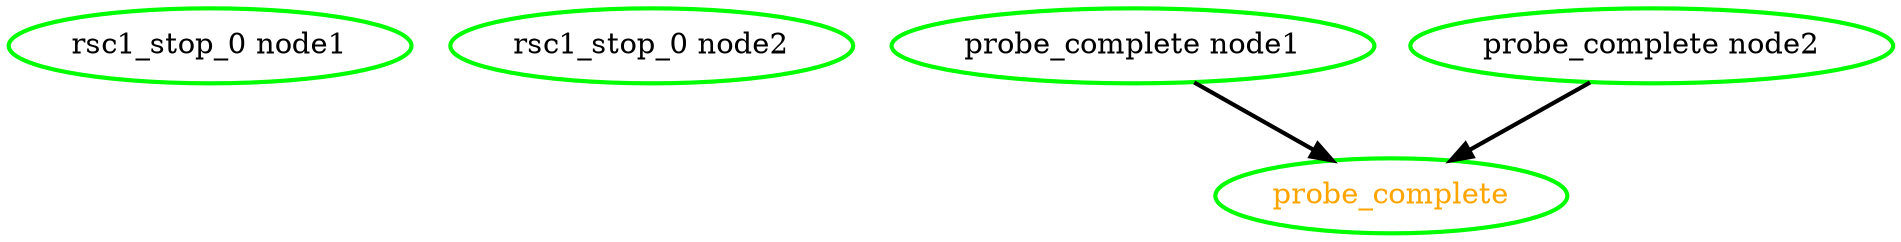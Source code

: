 digraph "g" {
	size = "30,30"
"rsc1_stop_0 node1" [ style=bold color="green" fontcolor="black" ]
"rsc1_stop_0 node2" [ style=bold color="green" fontcolor="black" ]
"probe_complete" [ style=bold color="green" fontcolor="orange" ]
"probe_complete node1" [ style=bold color="green" fontcolor="black" ]
"probe_complete node2" [ style=bold color="green" fontcolor="black" ]
"probe_complete node1" -> "probe_complete" [ style = bold]
"probe_complete node2" -> "probe_complete" [ style = bold]
}
